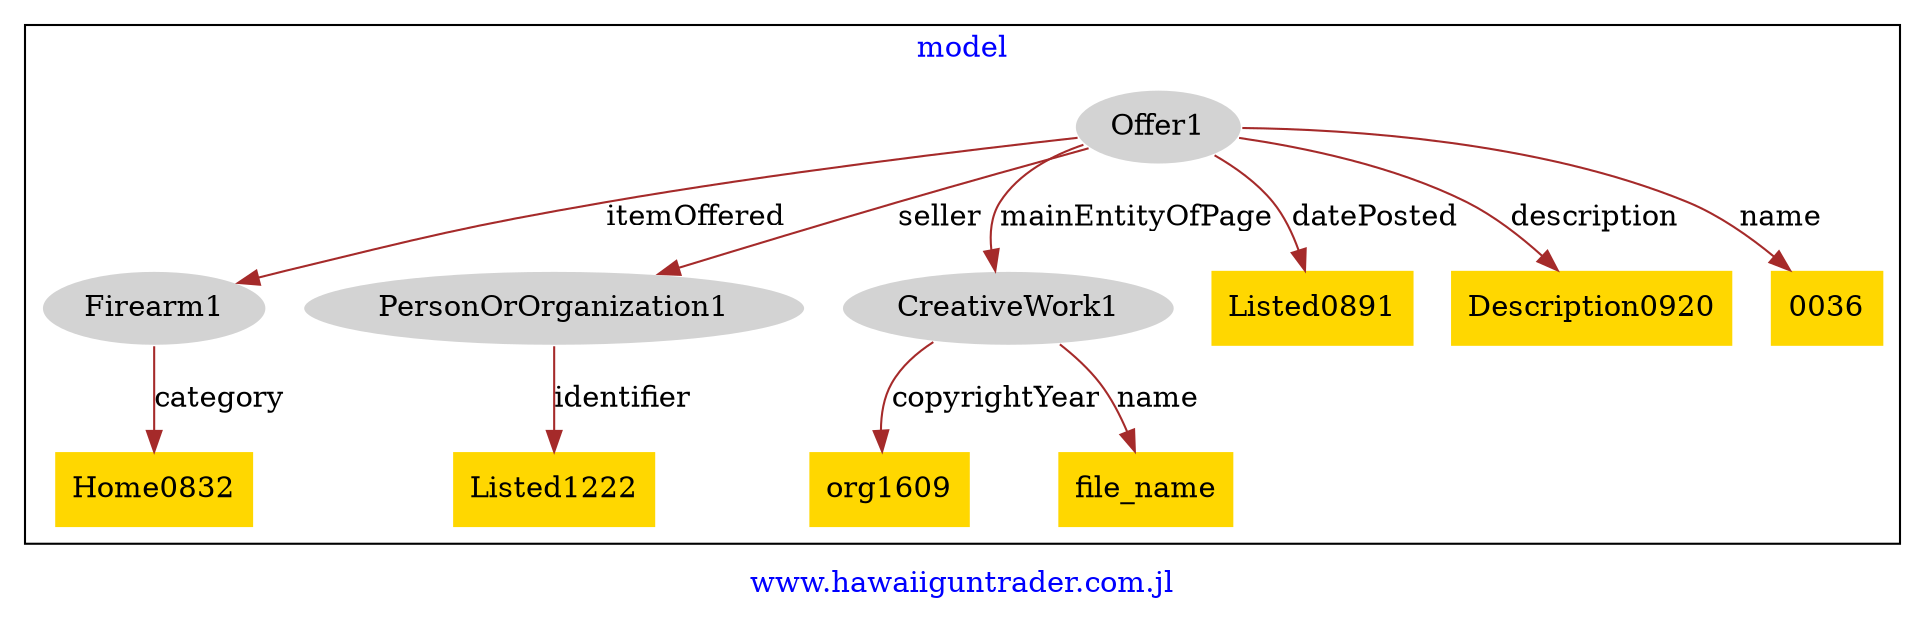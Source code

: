 digraph n0 {
fontcolor="blue"
remincross="true"
label="www.hawaiiguntrader.com.jl"
subgraph cluster {
label="model"
n2[style="filled",color="white",fillcolor="lightgray",label="Firearm1"];
n3[shape="plaintext",style="filled",fillcolor="gold",label="Home0832"];
n4[style="filled",color="white",fillcolor="lightgray",label="PersonOrOrganization1"];
n5[shape="plaintext",style="filled",fillcolor="gold",label="Listed1222"];
n6[style="filled",color="white",fillcolor="lightgray",label="CreativeWork1"];
n7[shape="plaintext",style="filled",fillcolor="gold",label="org1609"];
n8[shape="plaintext",style="filled",fillcolor="gold",label="file_name"];
n9[style="filled",color="white",fillcolor="lightgray",label="Offer1"];
n10[shape="plaintext",style="filled",fillcolor="gold",label="Listed0891"];
n11[shape="plaintext",style="filled",fillcolor="gold",label="Description0920"];
n12[shape="plaintext",style="filled",fillcolor="gold",label="0036"];
}
n2 -> n3[color="brown",fontcolor="black",label="category"]
n4 -> n5[color="brown",fontcolor="black",label="identifier"]
n6 -> n7[color="brown",fontcolor="black",label="copyrightYear"]
n6 -> n8[color="brown",fontcolor="black",label="name"]
n9 -> n10[color="brown",fontcolor="black",label="datePosted"]
n9 -> n11[color="brown",fontcolor="black",label="description"]
n9 -> n2[color="brown",fontcolor="black",label="itemOffered"]
n9 -> n6[color="brown",fontcolor="black",label="mainEntityOfPage"]
n9 -> n12[color="brown",fontcolor="black",label="name"]
n9 -> n4[color="brown",fontcolor="black",label="seller"]
}
